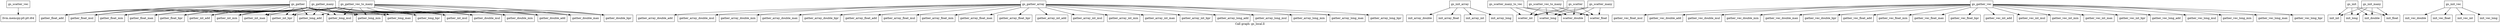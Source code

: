 digraph "Call graph: gs_local.ll" {
	label="Call graph: gs_local.ll";

	Node0x557e66603a60 [shape=record,label="{gs_scatter_vec}"];
	Node0x557e66603a60 -> Node0x557e66600d50;
	Node0x557e66688350 [shape=record,label="{gather_int_mul}"];
	Node0x557e66600d50 [shape=record,label="{llvm.memcpy.p0.p0.i64}"];
	Node0x557e665fe590 [shape=record,label="{gs_gather_array}"];
	Node0x557e665fe590 -> Node0x557e665f9260;
	Node0x557e665fe590 -> Node0x557e6660a0e0;
	Node0x557e665fe590 -> Node0x557e66615730;
	Node0x557e665fe590 -> Node0x557e66612050;
	Node0x557e665fe590 -> Node0x557e6660f320;
	Node0x557e665fe590 -> Node0x557e666072f0;
	Node0x557e665fe590 -> Node0x557e666243c0;
	Node0x557e665fe590 -> Node0x557e66621690;
	Node0x557e665fe590 -> Node0x557e665e5510;
	Node0x557e665fe590 -> Node0x557e66618fe0;
	Node0x557e665fe590 -> Node0x557e666326e0;
	Node0x557e665fe590 -> Node0x557e6662d7b0;
	Node0x557e665fe590 -> Node0x557e6662a450;
	Node0x557e665fe590 -> Node0x557e666270f0;
	Node0x557e665fe590 -> Node0x557e66647640;
	Node0x557e665fe590 -> Node0x557e66644af0;
	Node0x557e665fe590 -> Node0x557e665f2a90;
	Node0x557e665fe590 -> Node0x557e665efef0;
	Node0x557e665fe590 -> Node0x557e6665ff90;
	Node0x557e665fe590 -> Node0x557e6665cb30;
	Node0x557e665f9260 [shape=record,label="{gather_array_double_add}"];
	Node0x557e6660a0e0 [shape=record,label="{gather_array_double_mul}"];
	Node0x557e66615730 [shape=record,label="{gather_array_double_min}"];
	Node0x557e66612050 [shape=record,label="{gather_array_double_max}"];
	Node0x557e6660f320 [shape=record,label="{gather_array_double_bpr}"];
	Node0x557e6662a450 [shape=record,label="{gather_array_int_min}"];
	Node0x557e666072f0 [shape=record,label="{gather_array_float_add}"];
	Node0x557e666243c0 [shape=record,label="{gather_array_float_mul}"];
	Node0x557e66621690 [shape=record,label="{gather_array_float_min}"];
	Node0x557e665e5510 [shape=record,label="{gather_array_float_max}"];
	Node0x557e66618fe0 [shape=record,label="{gather_array_float_bpr}"];
	Node0x557e666326e0 [shape=record,label="{gather_array_int_add}"];
	Node0x557e6662d7b0 [shape=record,label="{gather_array_int_mul}"];
	Node0x557e666764f0 [shape=record,label="{gather_double_mul}"];
	Node0x557e66671e90 [shape=record,label="{gather_double_min}"];
	Node0x557e666270f0 [shape=record,label="{gather_array_int_max}"];
	Node0x557e66647640 [shape=record,label="{gather_array_int_bpr}"];
	Node0x557e66644af0 [shape=record,label="{gather_array_long_add}"];
	Node0x557e665f2a90 [shape=record,label="{gather_array_long_mul}"];
	Node0x557e665efef0 [shape=record,label="{gather_array_long_min}"];
	Node0x557e6665ff90 [shape=record,label="{gather_array_long_max}"];
	Node0x557e6665cb30 [shape=record,label="{gather_array_long_bpr}"];
	Node0x557e6664def0 [shape=record,label="{gs_init_array}"];
	Node0x557e6664def0 -> Node0x557e666606c0;
	Node0x557e6664def0 -> Node0x557e666684e0;
	Node0x557e6664def0 -> Node0x557e66667db0;
	Node0x557e6664def0 -> Node0x557e666645d0;
	Node0x557e666606c0 [shape=record,label="{init_array_double}"];
	Node0x557e666684e0 [shape=record,label="{init_array_float}"];
	Node0x557e66667db0 [shape=record,label="{init_array_int}"];
	Node0x557e666645d0 [shape=record,label="{init_array_long}"];
	Node0x557e66660880 [shape=record,label="{gs_gather}"];
	Node0x557e66660880 -> Node0x557e66676de0;
	Node0x557e66660880 -> Node0x557e666764f0;
	Node0x557e66660880 -> Node0x557e66671e90;
	Node0x557e66660880 -> Node0x557e666715a0;
	Node0x557e66660880 -> Node0x557e6667ab30;
	Node0x557e66660880 -> Node0x557e66684600;
	Node0x557e66660880 -> Node0x557e6667ec00;
	Node0x557e66660880 -> Node0x557e6667e310;
	Node0x557e66660880 -> Node0x557e66687a60;
	Node0x557e66660880 -> Node0x557e6668f500;
	Node0x557e66660880 -> Node0x557e6668bd20;
	Node0x557e66660880 -> Node0x557e66688350;
	Node0x557e66660880 -> Node0x557e6668fdf0;
	Node0x557e66660880 -> Node0x557e66699620;
	Node0x557e66660880 -> Node0x557e66698d30;
	Node0x557e66660880 -> Node0x557e66693b40;
	Node0x557e66660880 -> Node0x557e6669cff0;
	Node0x557e66660880 -> Node0x557e666a4a90;
	Node0x557e66660880 -> Node0x557e666a0d40;
	Node0x557e66660880 -> Node0x557e666a0450;
	Node0x557e66676de0 [shape=record,label="{gather_double_add}"];
	Node0x557e666b3170 [shape=record,label="{scatter_double}"];
	Node0x557e666ae4f0 [shape=record,label="{scatter_float}"];
	Node0x557e666addc0 [shape=record,label="{scatter_int}"];
	Node0x557e666715a0 [shape=record,label="{gather_double_max}"];
	Node0x557e6667ab30 [shape=record,label="{gather_double_bpr}"];
	Node0x557e66684600 [shape=record,label="{gather_float_add}"];
	Node0x557e6667ec00 [shape=record,label="{gather_float_mul}"];
	Node0x557e6667e310 [shape=record,label="{gather_float_min}"];
	Node0x557e66687a60 [shape=record,label="{gather_float_max}"];
	Node0x557e6668f500 [shape=record,label="{gather_float_bpr}"];
	Node0x557e6668bd20 [shape=record,label="{gather_int_add}"];
	Node0x557e666c51c0 [shape=record,label="{gather_vec_float_mul}"];
	Node0x557e6668fdf0 [shape=record,label="{gather_int_min}"];
	Node0x557e66699620 [shape=record,label="{gather_int_max}"];
	Node0x557e66698d30 [shape=record,label="{gather_int_bpr}"];
	Node0x557e66693b40 [shape=record,label="{gather_long_add}"];
	Node0x557e6669cff0 [shape=record,label="{gather_long_mul}"];
	Node0x557e666a4a90 [shape=record,label="{gather_long_min}"];
	Node0x557e666a0d40 [shape=record,label="{gather_long_max}"];
	Node0x557e666a0450 [shape=record,label="{gather_long_bpr}"];
	Node0x557e666a8110 [shape=record,label="{gs_scatter}"];
	Node0x557e666a8110 -> Node0x557e666b3170;
	Node0x557e666a8110 -> Node0x557e666ae4f0;
	Node0x557e666a8110 -> Node0x557e666addc0;
	Node0x557e666a8110 -> Node0x557e666a8840;
	Node0x557e666fda20 [shape=record,label="{gs_scatter_many}"];
	Node0x557e666fda20 -> Node0x557e666b3170;
	Node0x557e666fda20 -> Node0x557e666ae4f0;
	Node0x557e666fda20 -> Node0x557e666addc0;
	Node0x557e666fda20 -> Node0x557e666a8840;
	Node0x557e666a8840 [shape=record,label="{scatter_long}"];
	Node0x557e666c07c0 [shape=record,label="{gs_init}"];
	Node0x557e666c07c0 -> Node0x557e666be1b0;
	Node0x557e666c07c0 -> Node0x557e666bac40;
	Node0x557e666c07c0 -> Node0x557e666b8510;
	Node0x557e666c07c0 -> Node0x557e666c32f0;
	Node0x557e666be1b0 [shape=record,label="{init_double}"];
	Node0x557e666bac40 [shape=record,label="{init_float}"];
	Node0x557e666b8510 [shape=record,label="{init_int}"];
	Node0x557e666c32f0 [shape=record,label="{init_long}"];
	Node0x557e66634120 [shape=record,label="{gs_gather_vec}"];
	Node0x557e66634120 -> Node0x557e666c8760;
	Node0x557e66634120 -> Node0x557e666c6440;
	Node0x557e66634120 -> Node0x557e666c52d0;
	Node0x557e66634120 -> Node0x557e6663dd60;
	Node0x557e66634120 -> Node0x557e666c9310;
	Node0x557e66634120 -> Node0x557e6663bf10;
	Node0x557e66634120 -> Node0x557e666c51c0;
	Node0x557e66634120 -> Node0x557e666d4ca0;
	Node0x557e66634120 -> Node0x557e666d01b0;
	Node0x557e66634120 -> Node0x557e666ce5b0;
	Node0x557e66634120 -> Node0x557e666caf80;
	Node0x557e66634120 -> Node0x557e666d8f20;
	Node0x557e66634120 -> Node0x557e666dd300;
	Node0x557e66634120 -> Node0x557e666da060;
	Node0x557e66634120 -> Node0x557e666d73d0;
	Node0x557e66634120 -> Node0x557e666eaeb0;
	Node0x557e66634120 -> Node0x557e666e7590;
	Node0x557e66634120 -> Node0x557e666e5110;
	Node0x557e66634120 -> Node0x557e666e2c90;
	Node0x557e66634120 -> Node0x557e666f9770;
	Node0x557e666c8760 [shape=record,label="{gather_vec_double_add}"];
	Node0x557e666c6440 [shape=record,label="{gather_vec_double_mul}"];
	Node0x557e666c52d0 [shape=record,label="{gather_vec_double_min}"];
	Node0x557e6663dd60 [shape=record,label="{gather_vec_double_max}"];
	Node0x557e666c9310 [shape=record,label="{gather_vec_double_bpr}"];
	Node0x557e6663bf10 [shape=record,label="{gather_vec_float_add}"];
	Node0x557e665b0b00 [shape=record,label="{gs_scatter_many_to_vec}"];
	Node0x557e665b0b00 -> Node0x557e666b3170;
	Node0x557e665b0b00 -> Node0x557e666ae4f0;
	Node0x557e665b0b00 -> Node0x557e666addc0;
	Node0x557e665b0b00 -> Node0x557e666a8840;
	Node0x557e666d4ca0 [shape=record,label="{gather_vec_float_min}"];
	Node0x557e666d01b0 [shape=record,label="{gather_vec_float_max}"];
	Node0x557e666ce5b0 [shape=record,label="{gather_vec_float_bpr}"];
	Node0x557e666caf80 [shape=record,label="{gather_vec_int_add}"];
	Node0x557e666d8f20 [shape=record,label="{gather_vec_int_mul}"];
	Node0x557e666dd300 [shape=record,label="{gather_vec_int_min}"];
	Node0x557e666da060 [shape=record,label="{gather_vec_int_max}"];
	Node0x557e666d73d0 [shape=record,label="{gather_vec_int_bpr}"];
	Node0x557e666eaeb0 [shape=record,label="{gather_vec_long_add}"];
	Node0x557e666e7590 [shape=record,label="{gather_vec_long_mul}"];
	Node0x557e666e5110 [shape=record,label="{gather_vec_long_min}"];
	Node0x557e666e2c90 [shape=record,label="{gather_vec_long_max}"];
	Node0x557e666f9770 [shape=record,label="{gather_vec_long_bpr}"];
	Node0x557e666f5610 [shape=record,label="{gs_init_vec}"];
	Node0x557e666f5610 -> Node0x557e666f2e60;
	Node0x557e666f5610 -> Node0x557e666dfbb0;
	Node0x557e666f5610 -> Node0x557e666fbf20;
	Node0x557e666f5610 -> Node0x557e665a0b00;
	Node0x557e666f2e60 [shape=record,label="{init_vec_double}"];
	Node0x557e666dfbb0 [shape=record,label="{init_vec_float}"];
	Node0x557e666fbf20 [shape=record,label="{init_vec_int}"];
	Node0x557e665a0b00 [shape=record,label="{init_vec_long}"];
	Node0x557e666fdb70 [shape=record,label="{gs_gather_many}"];
	Node0x557e666fdb70 -> Node0x557e66676de0;
	Node0x557e666fdb70 -> Node0x557e666764f0;
	Node0x557e666fdb70 -> Node0x557e66671e90;
	Node0x557e666fdb70 -> Node0x557e666715a0;
	Node0x557e666fdb70 -> Node0x557e6667ab30;
	Node0x557e666fdb70 -> Node0x557e66684600;
	Node0x557e666fdb70 -> Node0x557e6667ec00;
	Node0x557e666fdb70 -> Node0x557e6667e310;
	Node0x557e666fdb70 -> Node0x557e66687a60;
	Node0x557e666fdb70 -> Node0x557e6668f500;
	Node0x557e666fdb70 -> Node0x557e6668bd20;
	Node0x557e666fdb70 -> Node0x557e66688350;
	Node0x557e666fdb70 -> Node0x557e6668fdf0;
	Node0x557e666fdb70 -> Node0x557e66699620;
	Node0x557e666fdb70 -> Node0x557e66698d30;
	Node0x557e666fdb70 -> Node0x557e66693b40;
	Node0x557e666fdb70 -> Node0x557e6669cff0;
	Node0x557e666fdb70 -> Node0x557e666a4a90;
	Node0x557e666fdb70 -> Node0x557e666a0d40;
	Node0x557e666fdb70 -> Node0x557e666a0450;
	Node0x557e666fd8d0 [shape=record,label="{gs_init_many}"];
	Node0x557e666fd8d0 -> Node0x557e666be1b0;
	Node0x557e666fd8d0 -> Node0x557e666bac40;
	Node0x557e666fd8d0 -> Node0x557e666b8510;
	Node0x557e666fd8d0 -> Node0x557e666c32f0;
	Node0x557e666fd180 [shape=record,label="{gs_gather_vec_to_many}"];
	Node0x557e666fd180 -> Node0x557e66676de0;
	Node0x557e666fd180 -> Node0x557e666764f0;
	Node0x557e666fd180 -> Node0x557e66671e90;
	Node0x557e666fd180 -> Node0x557e666715a0;
	Node0x557e666fd180 -> Node0x557e6667ab30;
	Node0x557e666fd180 -> Node0x557e66684600;
	Node0x557e666fd180 -> Node0x557e6667ec00;
	Node0x557e666fd180 -> Node0x557e6667e310;
	Node0x557e666fd180 -> Node0x557e66687a60;
	Node0x557e666fd180 -> Node0x557e6668f500;
	Node0x557e666fd180 -> Node0x557e6668bd20;
	Node0x557e666fd180 -> Node0x557e66688350;
	Node0x557e666fd180 -> Node0x557e6668fdf0;
	Node0x557e666fd180 -> Node0x557e66699620;
	Node0x557e666fd180 -> Node0x557e66698d30;
	Node0x557e666fd180 -> Node0x557e66693b40;
	Node0x557e666fd180 -> Node0x557e6669cff0;
	Node0x557e666fd180 -> Node0x557e666a4a90;
	Node0x557e666fd180 -> Node0x557e666a0d40;
	Node0x557e666fd180 -> Node0x557e666a0450;
	Node0x557e665bc5b0 [shape=record,label="{gs_scatter_vec_to_many}"];
	Node0x557e665bc5b0 -> Node0x557e666b3170;
	Node0x557e665bc5b0 -> Node0x557e666ae4f0;
	Node0x557e665bc5b0 -> Node0x557e666addc0;
	Node0x557e665bc5b0 -> Node0x557e666a8840;
}
